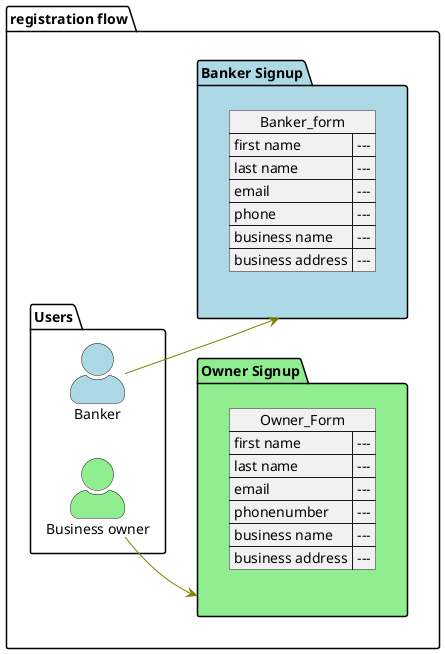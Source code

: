 @startuml
allowmixing
skinparam usecase {
BackgroundColor DarkSeaGreen
BorderColor DarkSlateGray
BackgroundColor<< Main >> YellowGreen
BorderColor<< Main >> YellowGreen
ArrowColor Olive
ActorBorderColor black
ActorFontName Courier
ActorBackgroundColor<< Human >> Gold
}

package "registration flow" {
  skinparam actorStyle awesome
  package Users {
    actor :Business owner: as owner #LightGreen
    actor :Banker: as banker #LightBlue
  }

    package "Owner Signup" as ownersignup #LightGreen{
        json Owner_Form {
            "first name": "---",
            "last name": "---",
            "email": "---",
            "phonenumber": "---",
            "business name": "---",
            "business address": "---"
        }
    }

    package "Banker Signup" as bankersignup #LightBlue{
        json Banker_form{
            "first name": "---",
            "last name": "---",
            "email": "---",
            "phone": "---",
            "business name": "---",
            "business address": "---"
        }
    }
}
left to right direction
owner -down-> ownersignup
banker -down-> bankersignup
@enduml